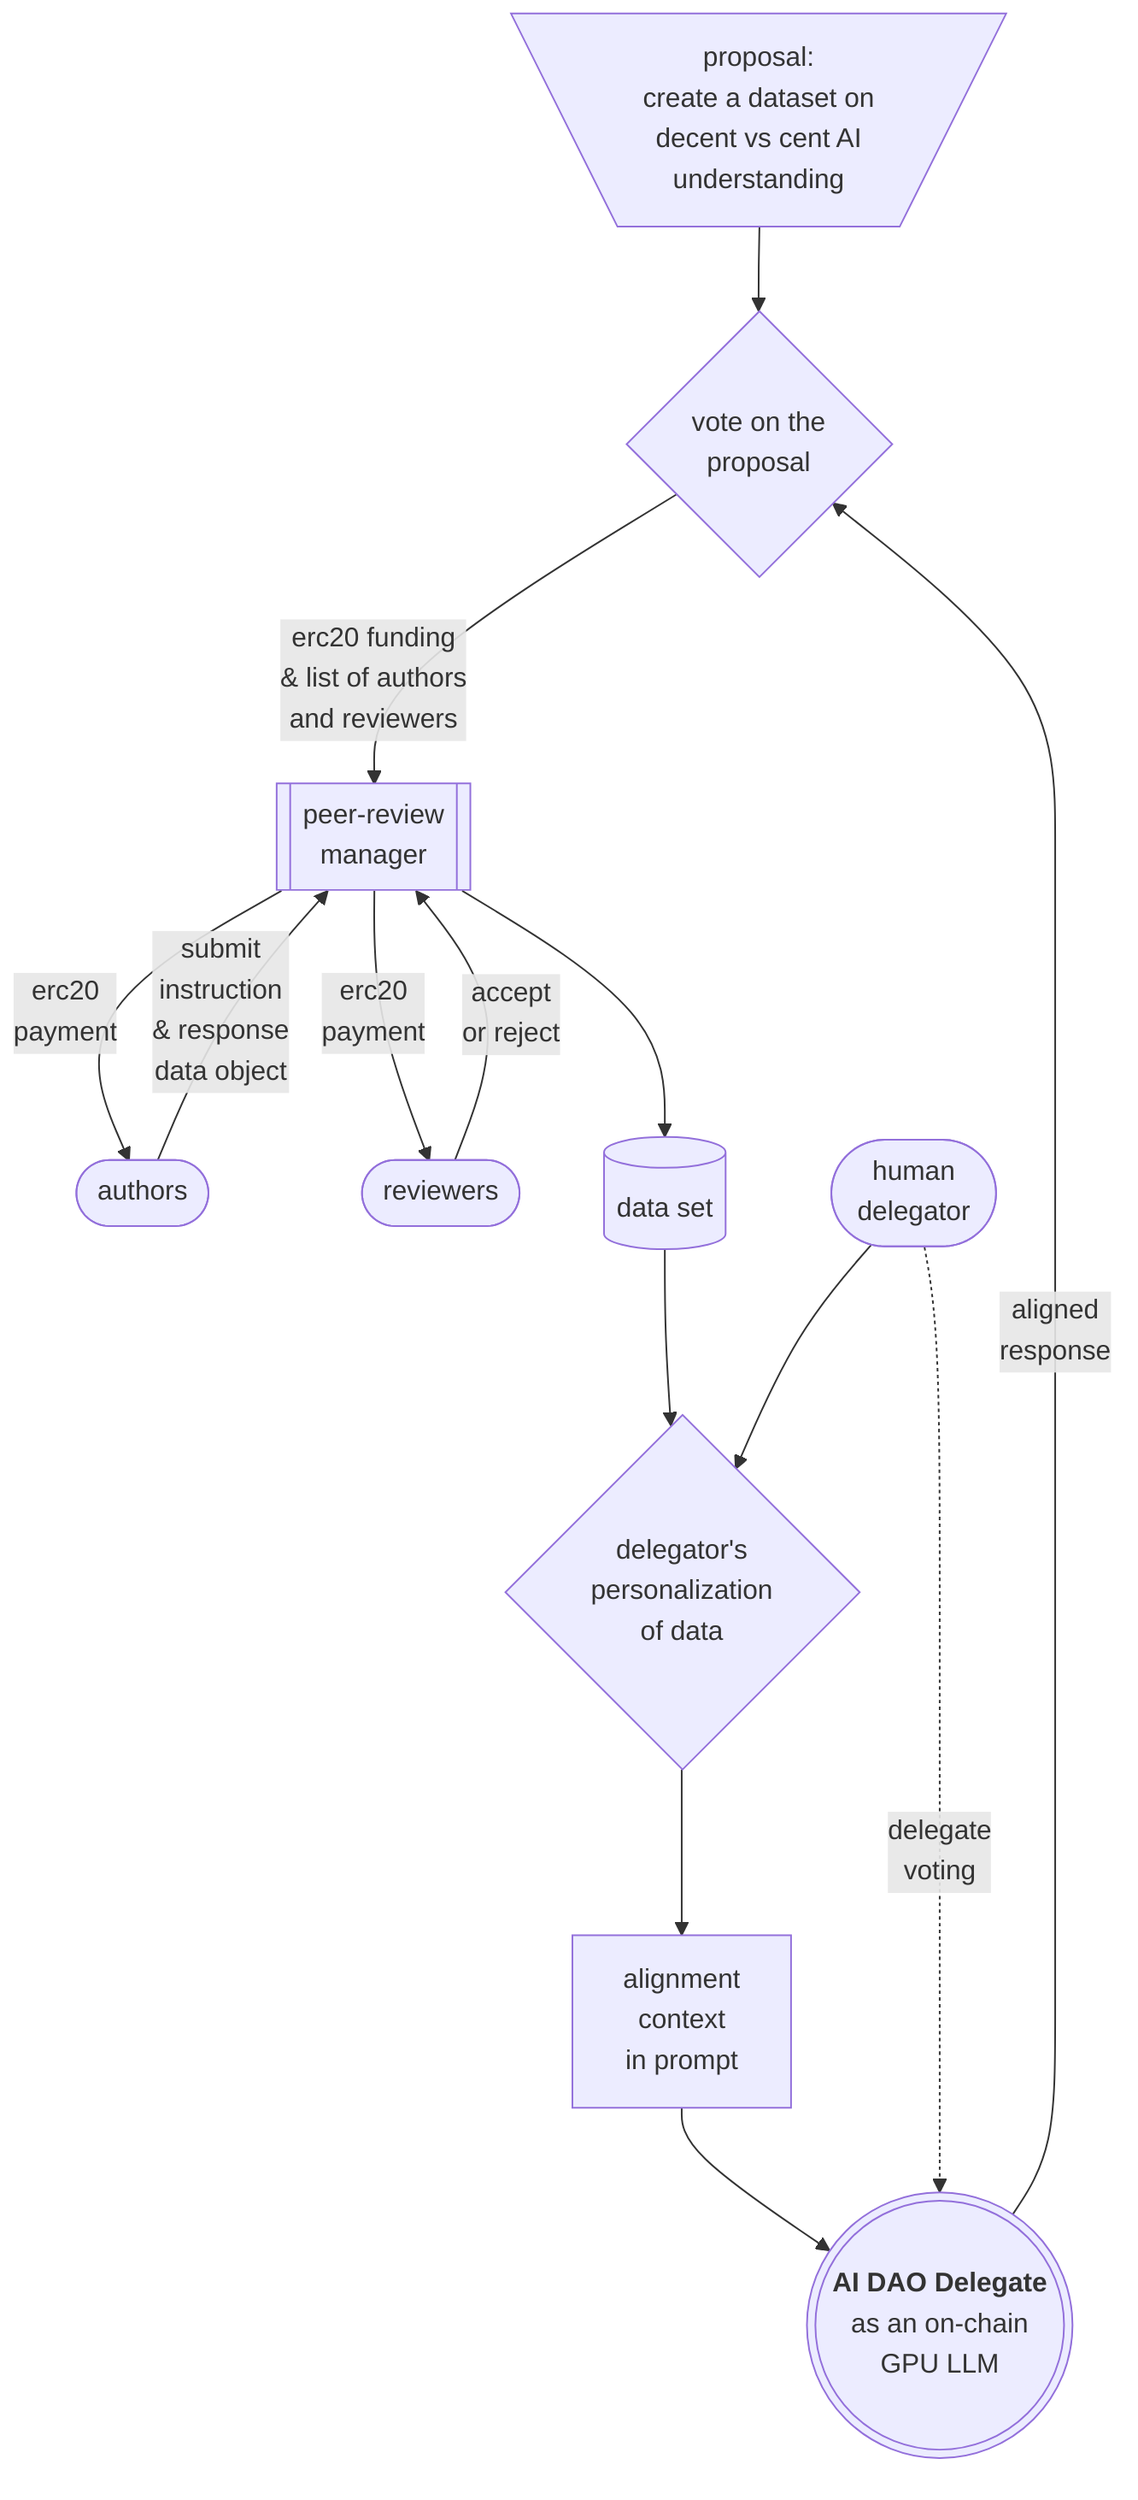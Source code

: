 graph TD
p[\proposal:<br/>create a dataset on<br/>decent vs cent AI<br/>understanding/]
v{vote on the<br/>proposal}
ai[ai dao<br/>delegate]
pr[[peer-review<br/>manager]]
a([authors])
r([reviewers])
data[(data set)]
dp{delegator's<br/>personalization<br/>of data}
d([human<br/>delegator])
pc[alignment<br/>context<br/>in prompt]
ai(((<b>AI DAO Delegate</b><br/>as an on-chain<br/>GPU LLM)))

p-->v
ai-->|aligned<br/>response|v
v-->|erc20 funding<br/>& list of authors<br/>and reviewers|pr
pr-->|erc20<br/>payment|a
a-->|submit<br/>instruction<br/>& response<br/>data object|pr
pr-->|erc20<br/>payment|r
r-->|accept<br/> or reject|pr
pr-->data
data-->dp
d-->dp
dp-->pc
pc-->ai
d-.->|delegate<br/>voting|ai